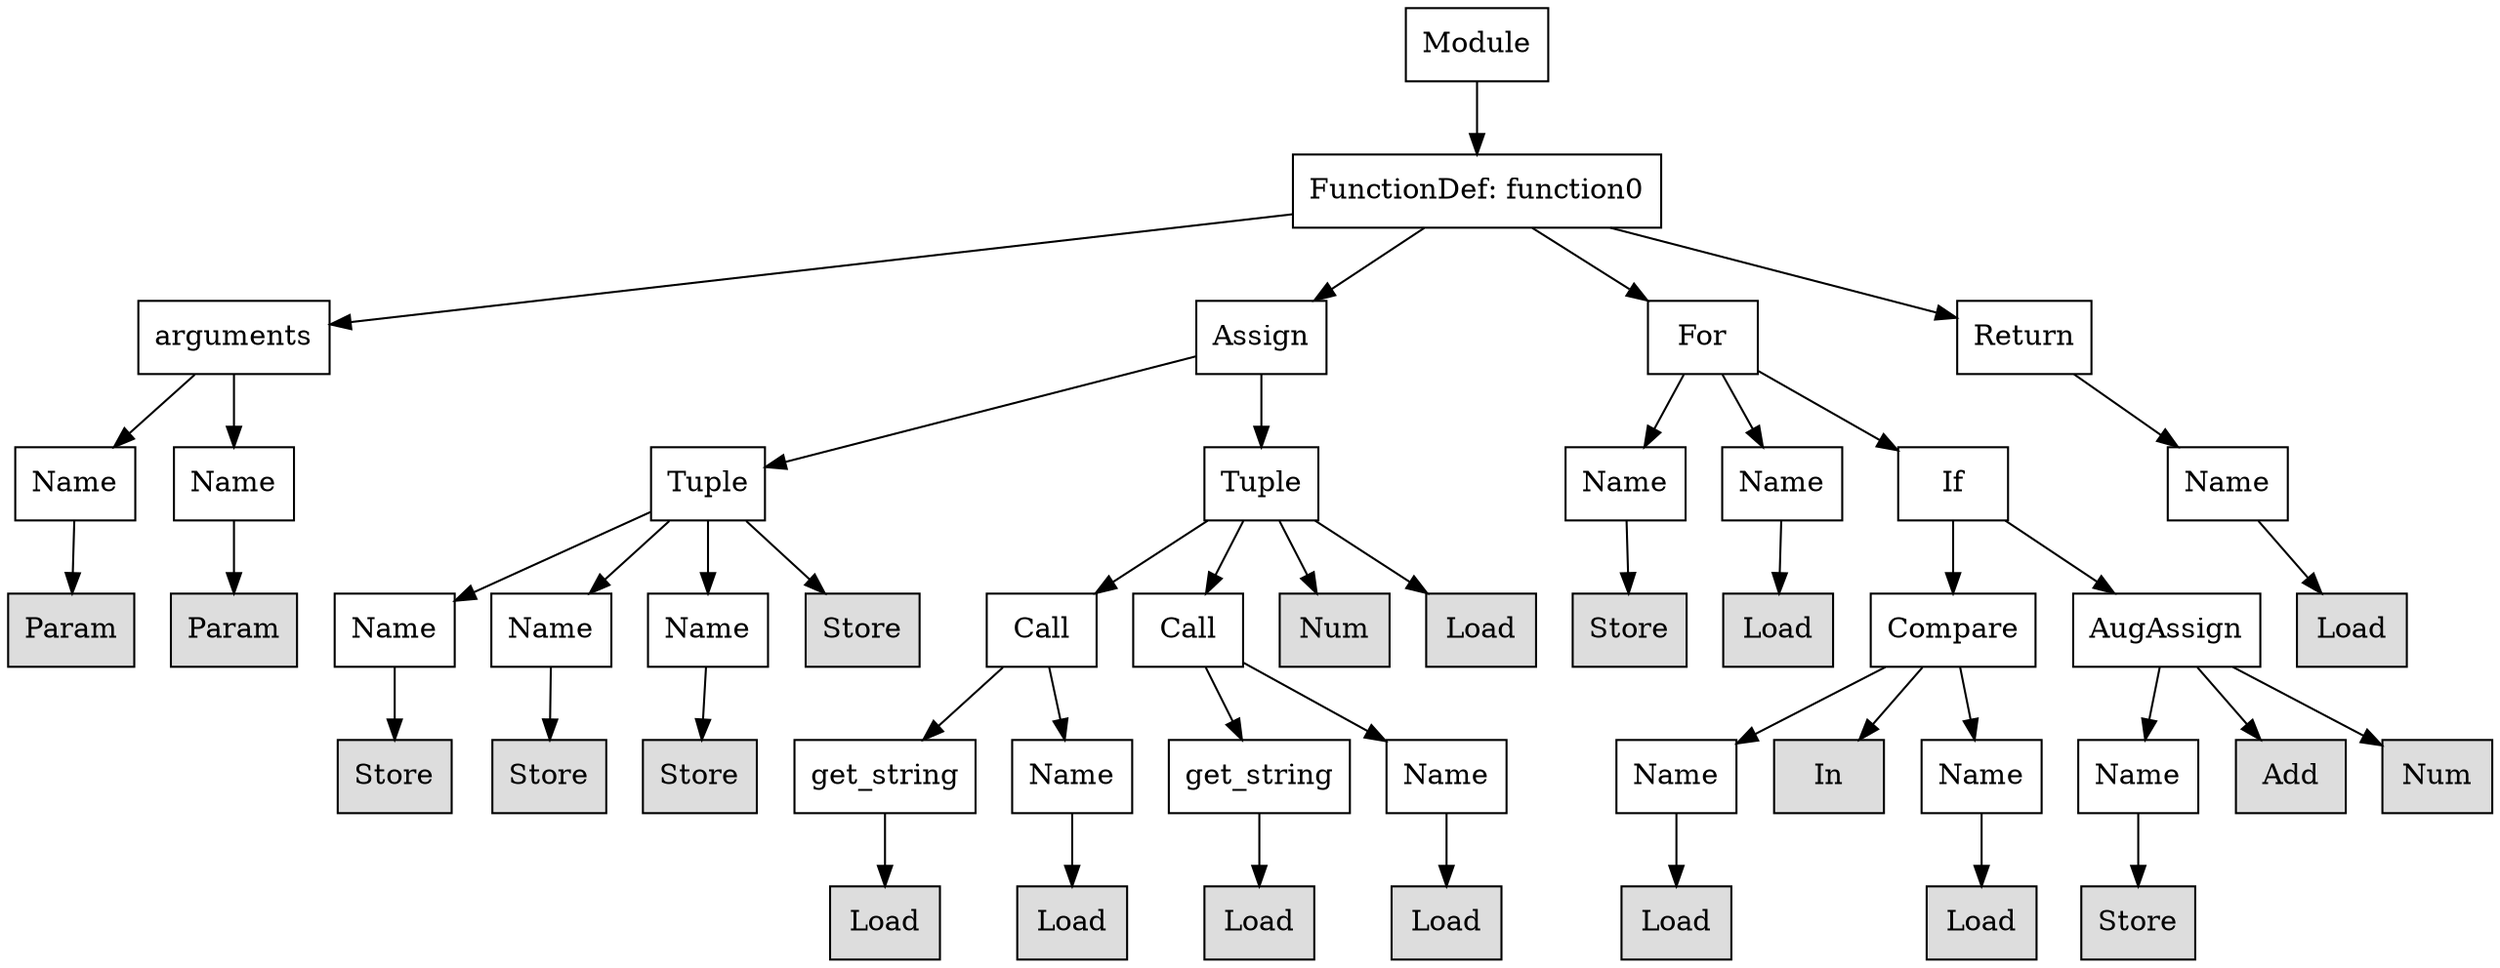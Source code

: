 digraph G {
n0 [shape=rect, label="Module"];
n1 [shape=rect, label="FunctionDef: function0"];
n2 [shape=rect, label="arguments"];
n3 [shape=rect, label="Assign"];
n4 [shape=rect, label="For"];
n5 [shape=rect, label="Return"];
n6 [shape=rect, label="Name"];
n7 [shape=rect, label="Name"];
n8 [shape=rect, label="Tuple"];
n9 [shape=rect, label="Tuple"];
n10 [shape=rect, label="Name"];
n11 [shape=rect, label="Name"];
n12 [shape=rect, label="If"];
n13 [shape=rect, label="Name"];
n14 [shape=rect, label="Param" style="filled" fillcolor="#dddddd"];
n15 [shape=rect, label="Param" style="filled" fillcolor="#dddddd"];
n16 [shape=rect, label="Name"];
n17 [shape=rect, label="Name"];
n18 [shape=rect, label="Name"];
n19 [shape=rect, label="Store" style="filled" fillcolor="#dddddd"];
n20 [shape=rect, label="Call"];
n21 [shape=rect, label="Call"];
n22 [shape=rect, label="Num" style="filled" fillcolor="#dddddd"];
n23 [shape=rect, label="Load" style="filled" fillcolor="#dddddd"];
n24 [shape=rect, label="Store" style="filled" fillcolor="#dddddd"];
n25 [shape=rect, label="Load" style="filled" fillcolor="#dddddd"];
n26 [shape=rect, label="Compare"];
n27 [shape=rect, label="AugAssign"];
n28 [shape=rect, label="Load" style="filled" fillcolor="#dddddd"];
n29 [shape=rect, label="Store" style="filled" fillcolor="#dddddd"];
n30 [shape=rect, label="Store" style="filled" fillcolor="#dddddd"];
n31 [shape=rect, label="Store" style="filled" fillcolor="#dddddd"];
n32 [shape=rect, label="get_string"];
n33 [shape=rect, label="Name"];
n34 [shape=rect, label="get_string"];
n35 [shape=rect, label="Name"];
n36 [shape=rect, label="Name"];
n37 [shape=rect, label="In" style="filled" fillcolor="#dddddd"];
n38 [shape=rect, label="Name"];
n39 [shape=rect, label="Name"];
n40 [shape=rect, label="Add" style="filled" fillcolor="#dddddd"];
n41 [shape=rect, label="Num" style="filled" fillcolor="#dddddd"];
n42 [shape=rect, label="Load" style="filled" fillcolor="#dddddd"];
n43 [shape=rect, label="Load" style="filled" fillcolor="#dddddd"];
n44 [shape=rect, label="Load" style="filled" fillcolor="#dddddd"];
n45 [shape=rect, label="Load" style="filled" fillcolor="#dddddd"];
n46 [shape=rect, label="Load" style="filled" fillcolor="#dddddd"];
n47 [shape=rect, label="Load" style="filled" fillcolor="#dddddd"];
n48 [shape=rect, label="Store" style="filled" fillcolor="#dddddd"];
n0 -> n1;
n1 -> n2;
n1 -> n3;
n1 -> n4;
n1 -> n5;
n2 -> n6;
n2 -> n7;
n3 -> n8;
n3 -> n9;
n4 -> n10;
n4 -> n11;
n4 -> n12;
n5 -> n13;
n6 -> n14;
n7 -> n15;
n8 -> n16;
n8 -> n17;
n8 -> n18;
n8 -> n19;
n9 -> n20;
n9 -> n21;
n9 -> n22;
n9 -> n23;
n10 -> n24;
n11 -> n25;
n12 -> n26;
n12 -> n27;
n13 -> n28;
n16 -> n29;
n17 -> n30;
n18 -> n31;
n20 -> n32;
n20 -> n33;
n21 -> n34;
n21 -> n35;
n26 -> n36;
n26 -> n37;
n26 -> n38;
n27 -> n39;
n27 -> n40;
n27 -> n41;
n32 -> n42;
n33 -> n43;
n34 -> n44;
n35 -> n45;
n36 -> n46;
n38 -> n47;
n39 -> n48;
}
